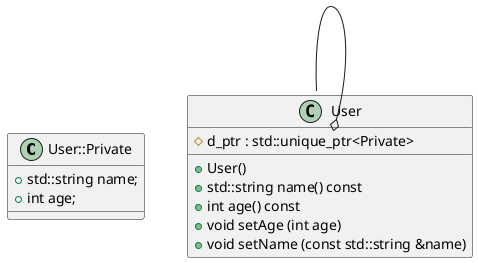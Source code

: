 @startuml

/' Objects '/
class User::Private {
  +std::string name;
  +int age;
}

class User {
  +User()
  +std::string name() const
  +int age() const
  +void setAge (int age)
  +void setName (const std::string &name)
  #d_ptr : std::unique_ptr<Private>
}

/' Inheritance relationships '/

/' Aggregation relationships '/
.User::Private o-- .User

/' Nested objects '/

@enduml
